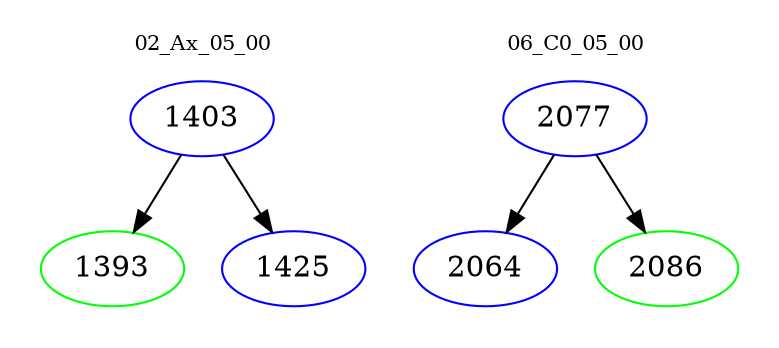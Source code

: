 digraph{
subgraph cluster_0 {
color = white
label = "02_Ax_05_00";
fontsize=10;
T0_1403 [label="1403", color="blue"]
T0_1403 -> T0_1393 [color="black"]
T0_1393 [label="1393", color="green"]
T0_1403 -> T0_1425 [color="black"]
T0_1425 [label="1425", color="blue"]
}
subgraph cluster_1 {
color = white
label = "06_C0_05_00";
fontsize=10;
T1_2077 [label="2077", color="blue"]
T1_2077 -> T1_2064 [color="black"]
T1_2064 [label="2064", color="blue"]
T1_2077 -> T1_2086 [color="black"]
T1_2086 [label="2086", color="green"]
}
}
